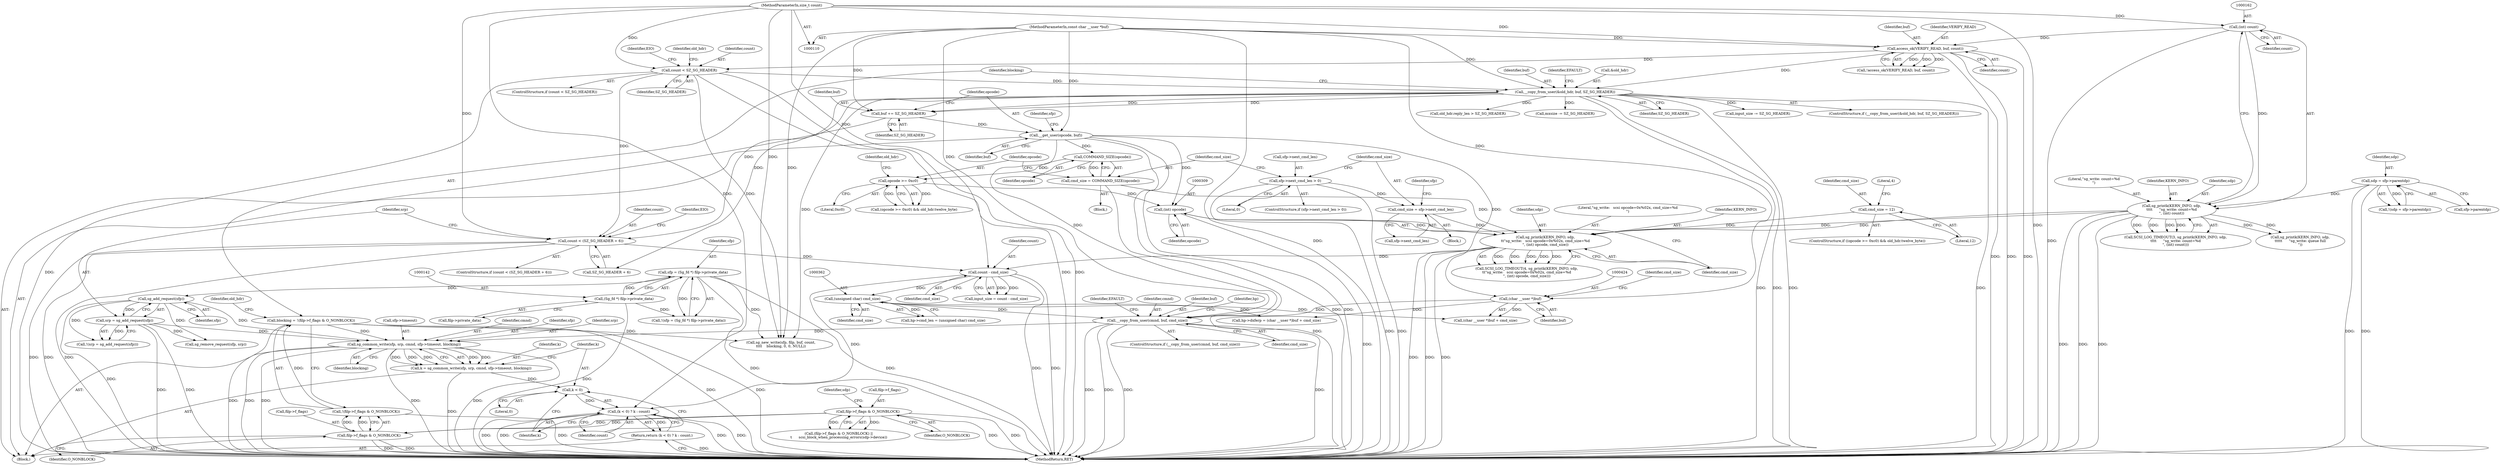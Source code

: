 digraph "0_linux_128394eff343fc6d2f32172f03e24829539c5835_0@pointer" {
"1000492" [label="(Call,sg_common_write(sfp, srp, cmnd, sfp->timeout, blocking))"];
"1000250" [label="(Call,sg_add_request(sfp))"];
"1000139" [label="(Call,sfp = (Sg_fd *) filp->private_data)"];
"1000141" [label="(Call,(Sg_fd *) filp->private_data)"];
"1000248" [label="(Call,srp = sg_add_request(sfp))"];
"1000463" [label="(Call,__copy_from_user(cmnd, buf, cmd_size))"];
"1000265" [label="(Call,__get_user(opcode, buf))"];
"1000262" [label="(Call,buf += SZ_SG_HEADER)"];
"1000205" [label="(Call,__copy_from_user(&old_hdr, buf, SZ_SG_HEADER))"];
"1000190" [label="(Call,access_ok(VERIFY_READ, buf, count))"];
"1000112" [label="(MethodParameterIn,const char __user *buf)"];
"1000161" [label="(Call,(int) count)"];
"1000113" [label="(MethodParameterIn,size_t count)"];
"1000198" [label="(Call,count < SZ_SG_HEADER)"];
"1000423" [label="(Call,(char __user *)buf)"];
"1000361" [label="(Call,(unsigned char) cmd_size)"];
"1000314" [label="(Call,count - cmd_size)"];
"1000238" [label="(Call,count < (SZ_SG_HEADER + 6))"];
"1000304" [label="(Call,sg_printk(KERN_INFO, sdp,\n\t\t\"sg_write:   scsi opcode=0x%02x, cmd_size=%d\n\", (int) opcode, cmd_size))"];
"1000157" [label="(Call,sg_printk(KERN_INFO, sdp,\n\t\t\t\t      \"sg_write: count=%d\n\", (int) count))"];
"1000147" [label="(Call,sdp = sfp->parentdp)"];
"1000308" [label="(Call,(int) opcode)"];
"1000293" [label="(Call,opcode >= 0xc0)"];
"1000289" [label="(Call,COMMAND_SIZE(opcode))"];
"1000287" [label="(Call,cmd_size = COMMAND_SIZE(opcode))"];
"1000275" [label="(Call,cmd_size = sfp->next_cmd_len)"];
"1000269" [label="(Call,sfp->next_cmd_len > 0)"];
"1000299" [label="(Call,cmd_size = 12)"];
"1000213" [label="(Call,blocking = !(filp->f_flags & O_NONBLOCK))"];
"1000215" [label="(Call,!(filp->f_flags & O_NONBLOCK))"];
"1000216" [label="(Call,filp->f_flags & O_NONBLOCK)"];
"1000176" [label="(Call,filp->f_flags & O_NONBLOCK)"];
"1000490" [label="(Call,k = sg_common_write(sfp, srp, cmnd, sfp->timeout, blocking))"];
"1000502" [label="(Call,k < 0)"];
"1000501" [label="(Call,(k < 0) ? k : count)"];
"1000500" [label="(Return,return (k < 0) ? k : count;)"];
"1000423" [label="(Call,(char __user *)buf)"];
"1000263" [label="(Identifier,buf)"];
"1000274" [label="(Block,)"];
"1000501" [label="(Call,(k < 0) ? k : count)"];
"1000249" [label="(Identifier,srp)"];
"1000163" [label="(Identifier,count)"];
"1000422" [label="(Call,(char __user *)buf + cmd_size)"];
"1000191" [label="(Identifier,VERIFY_READ)"];
"1000357" [label="(Call,hp->cmd_len = (unsigned char) cmd_size)"];
"1000245" [label="(Identifier,EIO)"];
"1000161" [label="(Call,(int) count)"];
"1000250" [label="(Call,sg_add_request(sfp))"];
"1000303" [label="(Literal,4)"];
"1000213" [label="(Call,blocking = !(filp->f_flags & O_NONBLOCK))"];
"1000176" [label="(Call,filp->f_flags & O_NONBLOCK)"];
"1000199" [label="(Identifier,count)"];
"1000490" [label="(Call,k = sg_common_write(sfp, srp, cmnd, sfp->timeout, blocking))"];
"1000266" [label="(Identifier,opcode)"];
"1000297" [label="(Identifier,old_hdr)"];
"1000192" [label="(Identifier,buf)"];
"1000291" [label="(ControlStructure,if ((opcode >= 0xc0) && old_hdr.twelve_byte))"];
"1000292" [label="(Call,(opcode >= 0xc0) && old_hdr.twelve_byte)"];
"1000143" [label="(Call,filp->private_data)"];
"1000473" [label="(Identifier,hp)"];
"1000275" [label="(Call,cmd_size = sfp->next_cmd_len)"];
"1000304" [label="(Call,sg_printk(KERN_INFO, sdp,\n\t\t\"sg_write:   scsi opcode=0x%02x, cmd_size=%d\n\", (int) opcode, cmd_size))"];
"1000504" [label="(Literal,0)"];
"1000239" [label="(Identifier,count)"];
"1000312" [label="(Call,input_size = count - cmd_size)"];
"1000282" [label="(Identifier,sfp)"];
"1000426" [label="(Identifier,cmd_size)"];
"1000270" [label="(Call,sfp->next_cmd_len)"];
"1000469" [label="(Identifier,EFAULT)"];
"1000463" [label="(Call,__copy_from_user(cmnd, buf, cmd_size))"];
"1000147" [label="(Call,sdp = sfp->parentdp)"];
"1000183" [label="(Identifier,sdp)"];
"1000212" [label="(Identifier,EFAULT)"];
"1000495" [label="(Identifier,cmnd)"];
"1000228" [label="(Call,sg_new_write(sfp, filp, buf, count,\n\t\t\t\t    blocking, 0, 0, NULL))"];
"1000306" [label="(Identifier,sdp)"];
"1000361" [label="(Call,(unsigned char) cmd_size)"];
"1000493" [label="(Identifier,sfp)"];
"1000293" [label="(Call,opcode >= 0xc0)"];
"1000300" [label="(Identifier,cmd_size)"];
"1000340" [label="(Call,sg_remove_request(sfp, srp))"];
"1000288" [label="(Identifier,cmd_size)"];
"1000294" [label="(Identifier,opcode)"];
"1000177" [label="(Call,filp->f_flags)"];
"1000277" [label="(Call,sfp->next_cmd_len)"];
"1000499" [label="(Identifier,blocking)"];
"1000286" [label="(Block,)"];
"1000203" [label="(Identifier,EIO)"];
"1000148" [label="(Identifier,sdp)"];
"1000140" [label="(Identifier,sfp)"];
"1000418" [label="(Call,hp->dxferp = (char __user *)buf + cmd_size)"];
"1000299" [label="(Call,cmd_size = 12)"];
"1000464" [label="(Identifier,cmnd)"];
"1000205" [label="(Call,__copy_from_user(&old_hdr, buf, SZ_SG_HEADER))"];
"1000329" [label="(Call,mxsize -= SZ_SG_HEADER)"];
"1000290" [label="(Identifier,opcode)"];
"1000149" [label="(Call,sfp->parentdp)"];
"1000363" [label="(Identifier,cmd_size)"];
"1000503" [label="(Identifier,k)"];
"1000307" [label="(Literal,\"sg_write:   scsi opcode=0x%02x, cmd_size=%d\n\")"];
"1000190" [label="(Call,access_ok(VERIFY_READ, buf, count))"];
"1000141" [label="(Call,(Sg_fd *) filp->private_data)"];
"1000287" [label="(Call,cmd_size = COMMAND_SIZE(opcode))"];
"1000139" [label="(Call,sfp = (Sg_fd *) filp->private_data)"];
"1000207" [label="(Identifier,old_hdr)"];
"1000332" [label="(Call,input_size -= SZ_SG_HEADER)"];
"1000237" [label="(ControlStructure,if (count < (SZ_SG_HEADER + 6)))"];
"1000267" [label="(Identifier,buf)"];
"1000251" [label="(Identifier,sfp)"];
"1000160" [label="(Literal,\"sg_write: count=%d\n\")"];
"1000240" [label="(Call,SZ_SG_HEADER + 6)"];
"1000268" [label="(ControlStructure,if (sfp->next_cmd_len > 0))"];
"1000507" [label="(MethodReturn,RET)"];
"1000157" [label="(Call,sg_printk(KERN_INFO, sdp,\n\t\t\t\t      \"sg_write: count=%d\n\", (int) count))"];
"1000224" [label="(Identifier,old_hdr)"];
"1000217" [label="(Call,filp->f_flags)"];
"1000138" [label="(Call,!(sfp = (Sg_fd *) filp->private_data))"];
"1000492" [label="(Call,sg_common_write(sfp, srp, cmnd, sfp->timeout, blocking))"];
"1000494" [label="(Identifier,srp)"];
"1000295" [label="(Literal,0xc0)"];
"1000158" [label="(Identifier,KERN_INFO)"];
"1000302" [label="(Call,SCSI_LOG_TIMEOUT(4, sg_printk(KERN_INFO, sdp,\n\t\t\"sg_write:   scsi opcode=0x%02x, cmd_size=%d\n\", (int) opcode, cmd_size)))"];
"1000311" [label="(Identifier,cmd_size)"];
"1000215" [label="(Call,!(filp->f_flags & O_NONBLOCK))"];
"1000115" [label="(Block,)"];
"1000315" [label="(Identifier,count)"];
"1000496" [label="(Call,sfp->timeout)"];
"1000189" [label="(Call,!access_ok(VERIFY_READ, buf, count))"];
"1000247" [label="(Call,!(srp = sg_add_request(sfp)))"];
"1000209" [label="(Identifier,SZ_SG_HEADER)"];
"1000200" [label="(Identifier,SZ_SG_HEADER)"];
"1000314" [label="(Call,count - cmd_size)"];
"1000264" [label="(Identifier,SZ_SG_HEADER)"];
"1000206" [label="(Call,&old_hdr)"];
"1000159" [label="(Identifier,sdp)"];
"1000310" [label="(Identifier,opcode)"];
"1000466" [label="(Identifier,cmd_size)"];
"1000112" [label="(MethodParameterIn,const char __user *buf)"];
"1000220" [label="(Identifier,O_NONBLOCK)"];
"1000180" [label="(Identifier,O_NONBLOCK)"];
"1000248" [label="(Call,srp = sg_add_request(sfp))"];
"1000198" [label="(Call,count < SZ_SG_HEADER)"];
"1000491" [label="(Identifier,k)"];
"1000197" [label="(ControlStructure,if (count < SZ_SG_HEADER))"];
"1000269" [label="(Call,sfp->next_cmd_len > 0)"];
"1000273" [label="(Literal,0)"];
"1000146" [label="(Call,!(sdp = sfp->parentdp))"];
"1000265" [label="(Call,__get_user(opcode, buf))"];
"1000175" [label="(Call,(filp->f_flags & O_NONBLOCK) ||\n\t      scsi_block_when_processing_errors(sdp->device))"];
"1000155" [label="(Call,SCSI_LOG_TIMEOUT(3, sg_printk(KERN_INFO, sdp,\n\t\t\t\t      \"sg_write: count=%d\n\", (int) count)))"];
"1000425" [label="(Identifier,buf)"];
"1000271" [label="(Identifier,sfp)"];
"1000465" [label="(Identifier,buf)"];
"1000204" [label="(ControlStructure,if (__copy_from_user(&old_hdr, buf, SZ_SG_HEADER)))"];
"1000500" [label="(Return,return (k < 0) ? k : count;)"];
"1000214" [label="(Identifier,blocking)"];
"1000506" [label="(Identifier,count)"];
"1000216" [label="(Call,filp->f_flags & O_NONBLOCK)"];
"1000383" [label="(Call,old_hdr.reply_len > SZ_SG_HEADER)"];
"1000502" [label="(Call,k < 0)"];
"1000262" [label="(Call,buf += SZ_SG_HEADER)"];
"1000289" [label="(Call,COMMAND_SIZE(opcode))"];
"1000305" [label="(Identifier,KERN_INFO)"];
"1000113" [label="(MethodParameterIn,size_t count)"];
"1000462" [label="(ControlStructure,if (__copy_from_user(cmnd, buf, cmd_size)))"];
"1000301" [label="(Literal,12)"];
"1000208" [label="(Identifier,buf)"];
"1000238" [label="(Call,count < (SZ_SG_HEADER + 6))"];
"1000308" [label="(Call,(int) opcode)"];
"1000193" [label="(Identifier,count)"];
"1000316" [label="(Identifier,cmd_size)"];
"1000505" [label="(Identifier,k)"];
"1000276" [label="(Identifier,cmd_size)"];
"1000255" [label="(Call,sg_printk(KERN_INFO, sdp,\n\t\t\t\t\t      \"sg_write: queue full\n\"))"];
"1000492" -> "1000490"  [label="AST: "];
"1000492" -> "1000499"  [label="CFG: "];
"1000493" -> "1000492"  [label="AST: "];
"1000494" -> "1000492"  [label="AST: "];
"1000495" -> "1000492"  [label="AST: "];
"1000496" -> "1000492"  [label="AST: "];
"1000499" -> "1000492"  [label="AST: "];
"1000490" -> "1000492"  [label="CFG: "];
"1000492" -> "1000507"  [label="DDG: "];
"1000492" -> "1000507"  [label="DDG: "];
"1000492" -> "1000507"  [label="DDG: "];
"1000492" -> "1000507"  [label="DDG: "];
"1000492" -> "1000507"  [label="DDG: "];
"1000492" -> "1000490"  [label="DDG: "];
"1000492" -> "1000490"  [label="DDG: "];
"1000492" -> "1000490"  [label="DDG: "];
"1000492" -> "1000490"  [label="DDG: "];
"1000492" -> "1000490"  [label="DDG: "];
"1000250" -> "1000492"  [label="DDG: "];
"1000248" -> "1000492"  [label="DDG: "];
"1000463" -> "1000492"  [label="DDG: "];
"1000213" -> "1000492"  [label="DDG: "];
"1000250" -> "1000248"  [label="AST: "];
"1000250" -> "1000251"  [label="CFG: "];
"1000251" -> "1000250"  [label="AST: "];
"1000248" -> "1000250"  [label="CFG: "];
"1000250" -> "1000507"  [label="DDG: "];
"1000250" -> "1000247"  [label="DDG: "];
"1000250" -> "1000248"  [label="DDG: "];
"1000139" -> "1000250"  [label="DDG: "];
"1000250" -> "1000340"  [label="DDG: "];
"1000139" -> "1000138"  [label="AST: "];
"1000139" -> "1000141"  [label="CFG: "];
"1000140" -> "1000139"  [label="AST: "];
"1000141" -> "1000139"  [label="AST: "];
"1000138" -> "1000139"  [label="CFG: "];
"1000139" -> "1000507"  [label="DDG: "];
"1000139" -> "1000507"  [label="DDG: "];
"1000139" -> "1000138"  [label="DDG: "];
"1000141" -> "1000139"  [label="DDG: "];
"1000139" -> "1000228"  [label="DDG: "];
"1000141" -> "1000143"  [label="CFG: "];
"1000142" -> "1000141"  [label="AST: "];
"1000143" -> "1000141"  [label="AST: "];
"1000141" -> "1000507"  [label="DDG: "];
"1000141" -> "1000138"  [label="DDG: "];
"1000248" -> "1000247"  [label="AST: "];
"1000249" -> "1000248"  [label="AST: "];
"1000247" -> "1000248"  [label="CFG: "];
"1000248" -> "1000507"  [label="DDG: "];
"1000248" -> "1000507"  [label="DDG: "];
"1000248" -> "1000247"  [label="DDG: "];
"1000248" -> "1000340"  [label="DDG: "];
"1000463" -> "1000462"  [label="AST: "];
"1000463" -> "1000466"  [label="CFG: "];
"1000464" -> "1000463"  [label="AST: "];
"1000465" -> "1000463"  [label="AST: "];
"1000466" -> "1000463"  [label="AST: "];
"1000469" -> "1000463"  [label="CFG: "];
"1000473" -> "1000463"  [label="CFG: "];
"1000463" -> "1000507"  [label="DDG: "];
"1000463" -> "1000507"  [label="DDG: "];
"1000463" -> "1000507"  [label="DDG: "];
"1000463" -> "1000507"  [label="DDG: "];
"1000265" -> "1000463"  [label="DDG: "];
"1000423" -> "1000463"  [label="DDG: "];
"1000112" -> "1000463"  [label="DDG: "];
"1000361" -> "1000463"  [label="DDG: "];
"1000265" -> "1000115"  [label="AST: "];
"1000265" -> "1000267"  [label="CFG: "];
"1000266" -> "1000265"  [label="AST: "];
"1000267" -> "1000265"  [label="AST: "];
"1000271" -> "1000265"  [label="CFG: "];
"1000265" -> "1000507"  [label="DDG: "];
"1000265" -> "1000507"  [label="DDG: "];
"1000262" -> "1000265"  [label="DDG: "];
"1000112" -> "1000265"  [label="DDG: "];
"1000265" -> "1000289"  [label="DDG: "];
"1000265" -> "1000308"  [label="DDG: "];
"1000265" -> "1000423"  [label="DDG: "];
"1000262" -> "1000115"  [label="AST: "];
"1000262" -> "1000264"  [label="CFG: "];
"1000263" -> "1000262"  [label="AST: "];
"1000264" -> "1000262"  [label="AST: "];
"1000266" -> "1000262"  [label="CFG: "];
"1000205" -> "1000262"  [label="DDG: "];
"1000205" -> "1000262"  [label="DDG: "];
"1000112" -> "1000262"  [label="DDG: "];
"1000205" -> "1000204"  [label="AST: "];
"1000205" -> "1000209"  [label="CFG: "];
"1000206" -> "1000205"  [label="AST: "];
"1000208" -> "1000205"  [label="AST: "];
"1000209" -> "1000205"  [label="AST: "];
"1000212" -> "1000205"  [label="CFG: "];
"1000214" -> "1000205"  [label="CFG: "];
"1000205" -> "1000507"  [label="DDG: "];
"1000205" -> "1000507"  [label="DDG: "];
"1000205" -> "1000507"  [label="DDG: "];
"1000205" -> "1000507"  [label="DDG: "];
"1000190" -> "1000205"  [label="DDG: "];
"1000112" -> "1000205"  [label="DDG: "];
"1000198" -> "1000205"  [label="DDG: "];
"1000205" -> "1000228"  [label="DDG: "];
"1000205" -> "1000238"  [label="DDG: "];
"1000205" -> "1000240"  [label="DDG: "];
"1000205" -> "1000329"  [label="DDG: "];
"1000205" -> "1000332"  [label="DDG: "];
"1000205" -> "1000383"  [label="DDG: "];
"1000190" -> "1000189"  [label="AST: "];
"1000190" -> "1000193"  [label="CFG: "];
"1000191" -> "1000190"  [label="AST: "];
"1000192" -> "1000190"  [label="AST: "];
"1000193" -> "1000190"  [label="AST: "];
"1000189" -> "1000190"  [label="CFG: "];
"1000190" -> "1000507"  [label="DDG: "];
"1000190" -> "1000507"  [label="DDG: "];
"1000190" -> "1000507"  [label="DDG: "];
"1000190" -> "1000189"  [label="DDG: "];
"1000190" -> "1000189"  [label="DDG: "];
"1000190" -> "1000189"  [label="DDG: "];
"1000112" -> "1000190"  [label="DDG: "];
"1000161" -> "1000190"  [label="DDG: "];
"1000113" -> "1000190"  [label="DDG: "];
"1000190" -> "1000198"  [label="DDG: "];
"1000112" -> "1000110"  [label="AST: "];
"1000112" -> "1000507"  [label="DDG: "];
"1000112" -> "1000228"  [label="DDG: "];
"1000112" -> "1000423"  [label="DDG: "];
"1000161" -> "1000157"  [label="AST: "];
"1000161" -> "1000163"  [label="CFG: "];
"1000162" -> "1000161"  [label="AST: "];
"1000163" -> "1000161"  [label="AST: "];
"1000157" -> "1000161"  [label="CFG: "];
"1000161" -> "1000507"  [label="DDG: "];
"1000161" -> "1000157"  [label="DDG: "];
"1000113" -> "1000161"  [label="DDG: "];
"1000113" -> "1000110"  [label="AST: "];
"1000113" -> "1000507"  [label="DDG: "];
"1000113" -> "1000198"  [label="DDG: "];
"1000113" -> "1000228"  [label="DDG: "];
"1000113" -> "1000238"  [label="DDG: "];
"1000113" -> "1000314"  [label="DDG: "];
"1000113" -> "1000501"  [label="DDG: "];
"1000198" -> "1000197"  [label="AST: "];
"1000198" -> "1000200"  [label="CFG: "];
"1000199" -> "1000198"  [label="AST: "];
"1000200" -> "1000198"  [label="AST: "];
"1000203" -> "1000198"  [label="CFG: "];
"1000207" -> "1000198"  [label="CFG: "];
"1000198" -> "1000507"  [label="DDG: "];
"1000198" -> "1000507"  [label="DDG: "];
"1000198" -> "1000507"  [label="DDG: "];
"1000198" -> "1000228"  [label="DDG: "];
"1000198" -> "1000238"  [label="DDG: "];
"1000423" -> "1000422"  [label="AST: "];
"1000423" -> "1000425"  [label="CFG: "];
"1000424" -> "1000423"  [label="AST: "];
"1000425" -> "1000423"  [label="AST: "];
"1000426" -> "1000423"  [label="CFG: "];
"1000423" -> "1000418"  [label="DDG: "];
"1000423" -> "1000422"  [label="DDG: "];
"1000361" -> "1000357"  [label="AST: "];
"1000361" -> "1000363"  [label="CFG: "];
"1000362" -> "1000361"  [label="AST: "];
"1000363" -> "1000361"  [label="AST: "];
"1000357" -> "1000361"  [label="CFG: "];
"1000361" -> "1000357"  [label="DDG: "];
"1000314" -> "1000361"  [label="DDG: "];
"1000361" -> "1000418"  [label="DDG: "];
"1000361" -> "1000422"  [label="DDG: "];
"1000314" -> "1000312"  [label="AST: "];
"1000314" -> "1000316"  [label="CFG: "];
"1000315" -> "1000314"  [label="AST: "];
"1000316" -> "1000314"  [label="AST: "];
"1000312" -> "1000314"  [label="CFG: "];
"1000314" -> "1000507"  [label="DDG: "];
"1000314" -> "1000507"  [label="DDG: "];
"1000314" -> "1000312"  [label="DDG: "];
"1000314" -> "1000312"  [label="DDG: "];
"1000238" -> "1000314"  [label="DDG: "];
"1000304" -> "1000314"  [label="DDG: "];
"1000314" -> "1000501"  [label="DDG: "];
"1000238" -> "1000237"  [label="AST: "];
"1000238" -> "1000240"  [label="CFG: "];
"1000239" -> "1000238"  [label="AST: "];
"1000240" -> "1000238"  [label="AST: "];
"1000245" -> "1000238"  [label="CFG: "];
"1000249" -> "1000238"  [label="CFG: "];
"1000238" -> "1000507"  [label="DDG: "];
"1000238" -> "1000507"  [label="DDG: "];
"1000238" -> "1000507"  [label="DDG: "];
"1000304" -> "1000302"  [label="AST: "];
"1000304" -> "1000311"  [label="CFG: "];
"1000305" -> "1000304"  [label="AST: "];
"1000306" -> "1000304"  [label="AST: "];
"1000307" -> "1000304"  [label="AST: "];
"1000308" -> "1000304"  [label="AST: "];
"1000311" -> "1000304"  [label="AST: "];
"1000302" -> "1000304"  [label="CFG: "];
"1000304" -> "1000507"  [label="DDG: "];
"1000304" -> "1000507"  [label="DDG: "];
"1000304" -> "1000507"  [label="DDG: "];
"1000304" -> "1000302"  [label="DDG: "];
"1000304" -> "1000302"  [label="DDG: "];
"1000304" -> "1000302"  [label="DDG: "];
"1000304" -> "1000302"  [label="DDG: "];
"1000304" -> "1000302"  [label="DDG: "];
"1000157" -> "1000304"  [label="DDG: "];
"1000157" -> "1000304"  [label="DDG: "];
"1000308" -> "1000304"  [label="DDG: "];
"1000287" -> "1000304"  [label="DDG: "];
"1000275" -> "1000304"  [label="DDG: "];
"1000299" -> "1000304"  [label="DDG: "];
"1000157" -> "1000155"  [label="AST: "];
"1000158" -> "1000157"  [label="AST: "];
"1000159" -> "1000157"  [label="AST: "];
"1000160" -> "1000157"  [label="AST: "];
"1000155" -> "1000157"  [label="CFG: "];
"1000157" -> "1000507"  [label="DDG: "];
"1000157" -> "1000507"  [label="DDG: "];
"1000157" -> "1000507"  [label="DDG: "];
"1000157" -> "1000155"  [label="DDG: "];
"1000157" -> "1000155"  [label="DDG: "];
"1000157" -> "1000155"  [label="DDG: "];
"1000157" -> "1000155"  [label="DDG: "];
"1000147" -> "1000157"  [label="DDG: "];
"1000157" -> "1000255"  [label="DDG: "];
"1000157" -> "1000255"  [label="DDG: "];
"1000147" -> "1000146"  [label="AST: "];
"1000147" -> "1000149"  [label="CFG: "];
"1000148" -> "1000147"  [label="AST: "];
"1000149" -> "1000147"  [label="AST: "];
"1000146" -> "1000147"  [label="CFG: "];
"1000147" -> "1000507"  [label="DDG: "];
"1000147" -> "1000507"  [label="DDG: "];
"1000147" -> "1000146"  [label="DDG: "];
"1000308" -> "1000310"  [label="CFG: "];
"1000309" -> "1000308"  [label="AST: "];
"1000310" -> "1000308"  [label="AST: "];
"1000311" -> "1000308"  [label="CFG: "];
"1000308" -> "1000507"  [label="DDG: "];
"1000293" -> "1000308"  [label="DDG: "];
"1000293" -> "1000292"  [label="AST: "];
"1000293" -> "1000295"  [label="CFG: "];
"1000294" -> "1000293"  [label="AST: "];
"1000295" -> "1000293"  [label="AST: "];
"1000297" -> "1000293"  [label="CFG: "];
"1000292" -> "1000293"  [label="CFG: "];
"1000293" -> "1000292"  [label="DDG: "];
"1000293" -> "1000292"  [label="DDG: "];
"1000289" -> "1000293"  [label="DDG: "];
"1000289" -> "1000287"  [label="AST: "];
"1000289" -> "1000290"  [label="CFG: "];
"1000290" -> "1000289"  [label="AST: "];
"1000287" -> "1000289"  [label="CFG: "];
"1000289" -> "1000287"  [label="DDG: "];
"1000287" -> "1000286"  [label="AST: "];
"1000288" -> "1000287"  [label="AST: "];
"1000294" -> "1000287"  [label="CFG: "];
"1000287" -> "1000507"  [label="DDG: "];
"1000275" -> "1000274"  [label="AST: "];
"1000275" -> "1000277"  [label="CFG: "];
"1000276" -> "1000275"  [label="AST: "];
"1000277" -> "1000275"  [label="AST: "];
"1000282" -> "1000275"  [label="CFG: "];
"1000269" -> "1000275"  [label="DDG: "];
"1000269" -> "1000268"  [label="AST: "];
"1000269" -> "1000273"  [label="CFG: "];
"1000270" -> "1000269"  [label="AST: "];
"1000273" -> "1000269"  [label="AST: "];
"1000276" -> "1000269"  [label="CFG: "];
"1000288" -> "1000269"  [label="CFG: "];
"1000269" -> "1000507"  [label="DDG: "];
"1000269" -> "1000507"  [label="DDG: "];
"1000299" -> "1000291"  [label="AST: "];
"1000299" -> "1000301"  [label="CFG: "];
"1000300" -> "1000299"  [label="AST: "];
"1000301" -> "1000299"  [label="AST: "];
"1000303" -> "1000299"  [label="CFG: "];
"1000213" -> "1000115"  [label="AST: "];
"1000213" -> "1000215"  [label="CFG: "];
"1000214" -> "1000213"  [label="AST: "];
"1000215" -> "1000213"  [label="AST: "];
"1000224" -> "1000213"  [label="CFG: "];
"1000213" -> "1000507"  [label="DDG: "];
"1000213" -> "1000507"  [label="DDG: "];
"1000215" -> "1000213"  [label="DDG: "];
"1000213" -> "1000228"  [label="DDG: "];
"1000215" -> "1000216"  [label="CFG: "];
"1000216" -> "1000215"  [label="AST: "];
"1000215" -> "1000507"  [label="DDG: "];
"1000216" -> "1000215"  [label="DDG: "];
"1000216" -> "1000215"  [label="DDG: "];
"1000216" -> "1000220"  [label="CFG: "];
"1000217" -> "1000216"  [label="AST: "];
"1000220" -> "1000216"  [label="AST: "];
"1000216" -> "1000507"  [label="DDG: "];
"1000216" -> "1000507"  [label="DDG: "];
"1000176" -> "1000216"  [label="DDG: "];
"1000176" -> "1000216"  [label="DDG: "];
"1000176" -> "1000175"  [label="AST: "];
"1000176" -> "1000180"  [label="CFG: "];
"1000177" -> "1000176"  [label="AST: "];
"1000180" -> "1000176"  [label="AST: "];
"1000183" -> "1000176"  [label="CFG: "];
"1000175" -> "1000176"  [label="CFG: "];
"1000176" -> "1000507"  [label="DDG: "];
"1000176" -> "1000507"  [label="DDG: "];
"1000176" -> "1000175"  [label="DDG: "];
"1000176" -> "1000175"  [label="DDG: "];
"1000490" -> "1000115"  [label="AST: "];
"1000491" -> "1000490"  [label="AST: "];
"1000503" -> "1000490"  [label="CFG: "];
"1000490" -> "1000507"  [label="DDG: "];
"1000490" -> "1000502"  [label="DDG: "];
"1000502" -> "1000501"  [label="AST: "];
"1000502" -> "1000504"  [label="CFG: "];
"1000503" -> "1000502"  [label="AST: "];
"1000504" -> "1000502"  [label="AST: "];
"1000505" -> "1000502"  [label="CFG: "];
"1000506" -> "1000502"  [label="CFG: "];
"1000502" -> "1000501"  [label="DDG: "];
"1000501" -> "1000500"  [label="AST: "];
"1000501" -> "1000505"  [label="CFG: "];
"1000501" -> "1000506"  [label="CFG: "];
"1000505" -> "1000501"  [label="AST: "];
"1000506" -> "1000501"  [label="AST: "];
"1000500" -> "1000501"  [label="CFG: "];
"1000501" -> "1000507"  [label="DDG: "];
"1000501" -> "1000507"  [label="DDG: "];
"1000501" -> "1000507"  [label="DDG: "];
"1000501" -> "1000507"  [label="DDG: "];
"1000501" -> "1000500"  [label="DDG: "];
"1000500" -> "1000115"  [label="AST: "];
"1000507" -> "1000500"  [label="CFG: "];
"1000500" -> "1000507"  [label="DDG: "];
}
